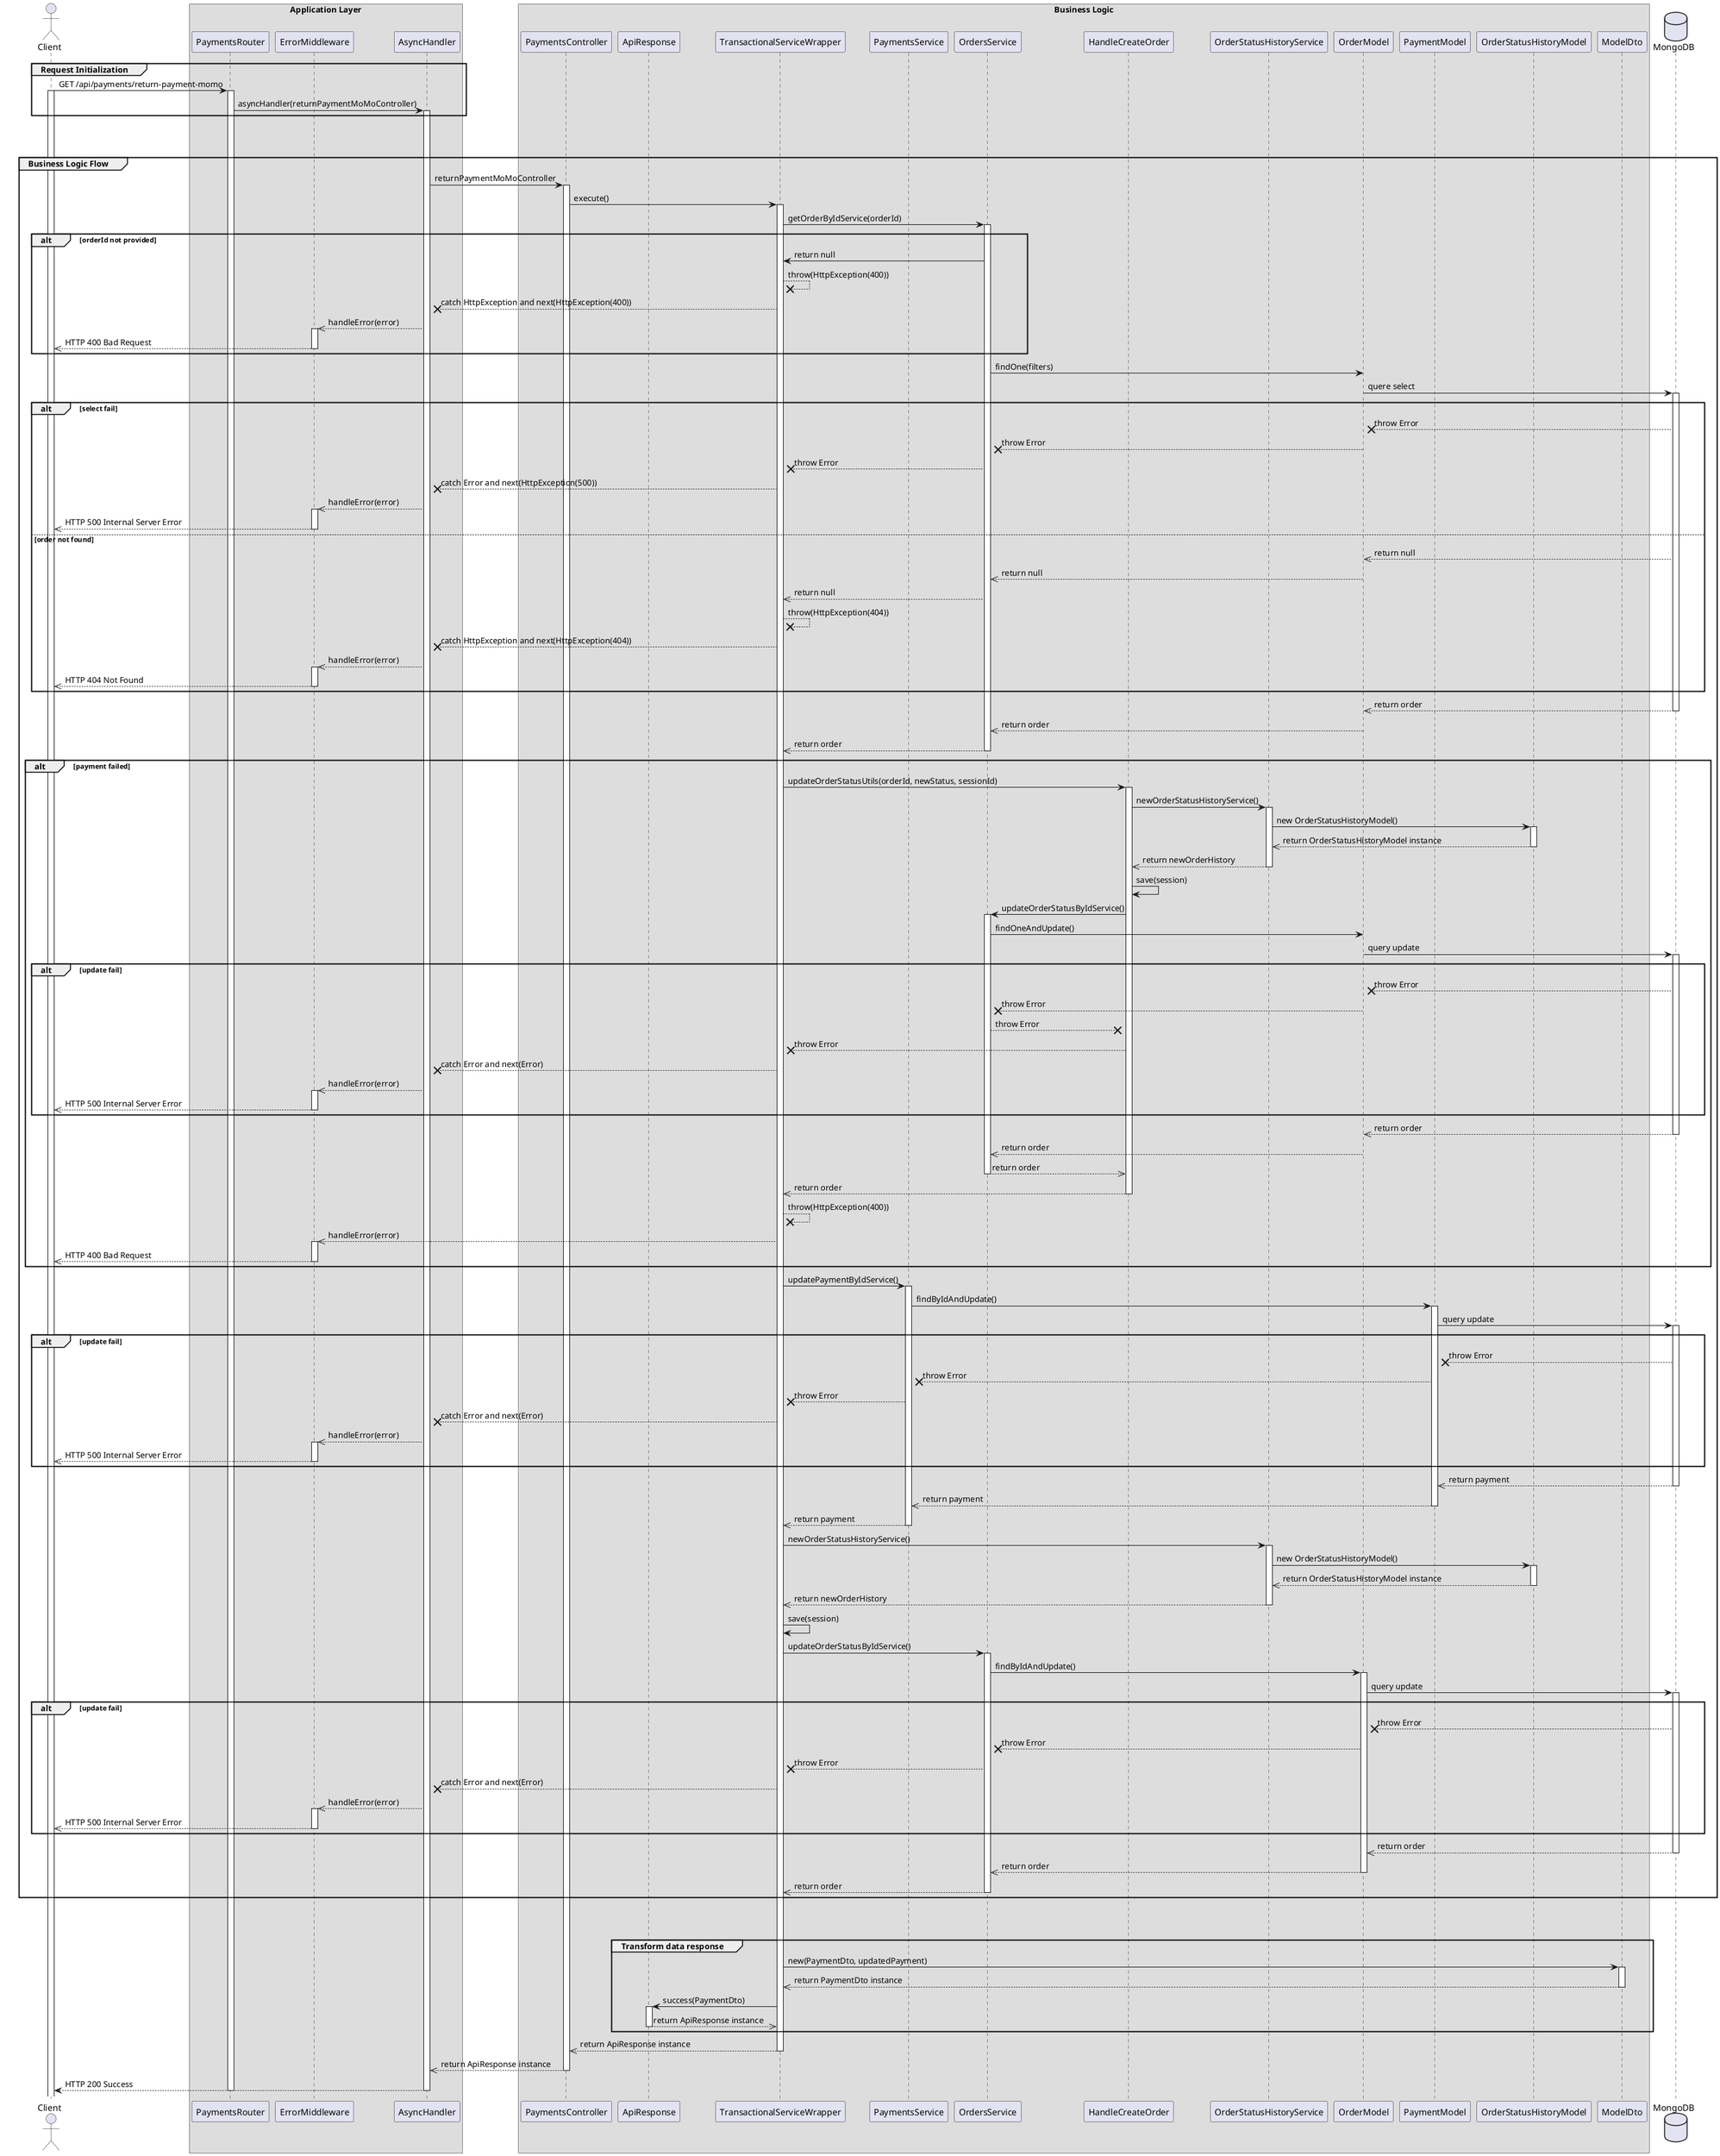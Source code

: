 @startuml Payment with momo

actor Client

box "Application Layer"
participant PaymentsRouter 
participant ErrorMiddleware 
participant AsyncHandler 
end box


box "Business Logic"
participant PaymentsController
participant ApiResponse
participant TransactionalServiceWrapper 
participant PaymentsService
participant OrdersService
participant HandleCreateOrder
participant OrderStatusHistoryService
participant OrderModel
participant PaymentModel
participant OrderStatusHistoryModel
participant ModelDto
end box

database MongoDB

' Step 1
group Request Initialization
    Client -> PaymentsRouter: GET /api/payments/return-payment-momo
    activate Client
    activate PaymentsRouter
    PaymentsRouter -> AsyncHandler: asyncHandler(returnPaymentMoMoController)
    activate AsyncHandler
end

break
break

' step 2
group Business Logic Flow
    AsyncHandler -> PaymentsController: returnPaymentMoMoController
    activate PaymentsController
    PaymentsController -> TransactionalServiceWrapper: execute()
    activate TransactionalServiceWrapper
    TransactionalServiceWrapper -> OrdersService: getOrderByIdService(orderId)
    activate OrdersService

    alt orderId not provided 
        OrdersService -> TransactionalServiceWrapper: return null
        TransactionalServiceWrapper --x TransactionalServiceWrapper: throw(HttpException(400))
        TransactionalServiceWrapper --x AsyncHandler: catch HttpException and next(HttpException(400))
        AsyncHandler -->> ErrorMiddleware: handleError(error)
        activate ErrorMiddleware
        ErrorMiddleware -->> Client: HTTP 400 Bad Request
        deactivate ErrorMiddleware
    end
    
    OrdersService -> OrderModel: findOne(filters)
    OrderModel -> MongoDB: quere select 
    activate MongoDB

    alt select fail 
        MongoDB --x OrderModel: throw Error
        OrderModel --x OrdersService: throw Error
        OrdersService --x TransactionalServiceWrapper: throw Error
        TransactionalServiceWrapper --x AsyncHandler: catch Error and next(HttpException(500))
        AsyncHandler -->> ErrorMiddleware: handleError(error) 
        activate ErrorMiddleware
        ErrorMiddleware -->> Client: HTTP 500 Internal Server Error
        deactivate ErrorMiddleware
    else order not found
        MongoDB -->> OrderModel: return null
        OrderModel -->> OrdersService: return null
        OrdersService -->> TransactionalServiceWrapper: return null
        TransactionalServiceWrapper --x TransactionalServiceWrapper: throw(HttpException(404))
        TransactionalServiceWrapper --x AsyncHandler: catch HttpException and next(HttpException(404))
        AsyncHandler -->> ErrorMiddleware: handleError(error) 
        activate ErrorMiddleware
        ErrorMiddleware -->> Client: HTTP 404 Not Found
        deactivate ErrorMiddleware
    end

    MongoDB -->> OrderModel: return order
    deactivate MongoDB
    OrderModel -->> OrdersService: return order
    deactivate OrderModel
    OrdersService -->> TransactionalServiceWrapper: return order
    deactivate OrdersService
    
    alt payment failed
        TransactionalServiceWrapper -> HandleCreateOrder: updateOrderStatusUtils(orderId, newStatus, sessionId)
        activate HandleCreateOrder
        HandleCreateOrder -> OrderStatusHistoryService: newOrderStatusHistoryService()
        activate OrderStatusHistoryService
        OrderStatusHistoryService -> OrderStatusHistoryModel: new OrderStatusHistoryModel()
        activate OrderStatusHistoryModel
        OrderStatusHistoryModel -->> OrderStatusHistoryService: return OrderStatusHistoryModel instance
        deactivate OrderStatusHistoryModel
        OrderStatusHistoryService -->> HandleCreateOrder: return newOrderHistory
        deactivate OrderStatusHistoryService
        HandleCreateOrder -> HandleCreateOrder: save(session)
        HandleCreateOrder -> OrdersService: updateOrderStatusByIdService()
        activate OrdersService
        OrdersService -> OrderModel: findOneAndUpdate()
        OrderModel -> MongoDB: query update
        activate MongoDB

        alt update fail
            MongoDB --x OrderModel: throw Error
            OrderModel --x OrdersService: throw Error
            OrdersService --x HandleCreateOrder: throw Error
            HandleCreateOrder --x TransactionalServiceWrapper: throw Error
            TransactionalServiceWrapper --x AsyncHandler: catch Error and next(Error)
            AsyncHandler -->> ErrorMiddleware: handleError(error) 
            activate ErrorMiddleware
            ErrorMiddleware -->> Client: HTTP 500 Internal Server Error
            deactivate ErrorMiddleware
        end

        MongoDB -->> OrderModel: return order
        deactivate MongoDB
        OrderModel -->> OrdersService: return order
        deactivate OrderModel
        OrdersService -->> HandleCreateOrder: return order
        deactivate OrdersService
        HandleCreateOrder -->> TransactionalServiceWrapper: return order
        deactivate HandleCreateOrder
        TransactionalServiceWrapper --x TransactionalServiceWrapper: throw(HttpException(400))
        TransactionalServiceWrapper -->> ErrorMiddleware: handleError(error)
        activate ErrorMiddleware
        ErrorMiddleware -->> Client: HTTP 400 Bad Request
        deactivate ErrorMiddleware
    end

    TransactionalServiceWrapper -> PaymentsService: updatePaymentByIdService()
    activate PaymentsService
    PaymentsService -> PaymentModel: findByIdAndUpdate()
    activate PaymentModel
    PaymentModel -> MongoDB: query update
    activate MongoDB

    alt update fail
        MongoDB --x PaymentModel: throw Error
        PaymentModel --x PaymentsService: throw Error
        PaymentsService --x TransactionalServiceWrapper: throw Error
        TransactionalServiceWrapper --x AsyncHandler: catch Error and next(Error)
        AsyncHandler -->> ErrorMiddleware: handleError(error) 
        activate ErrorMiddleware
        ErrorMiddleware -->> Client: HTTP 500 Internal Server Error
        deactivate ErrorMiddleware
    end

    MongoDB -->> PaymentModel: return payment
    deactivate MongoDB
    PaymentModel -->> PaymentsService: return payment
    deactivate PaymentModel
    PaymentsService -->> TransactionalServiceWrapper: return payment
    deactivate PaymentsService
    TransactionalServiceWrapper -> OrderStatusHistoryService: newOrderStatusHistoryService()
    activate OrderStatusHistoryService
    OrderStatusHistoryService -> OrderStatusHistoryModel: new OrderStatusHistoryModel()
    activate OrderStatusHistoryModel
    OrderStatusHistoryModel -->> OrderStatusHistoryService: return OrderStatusHistoryModel instance
    deactivate OrderStatusHistoryModel
    OrderStatusHistoryService -->> TransactionalServiceWrapper: return newOrderHistory
    deactivate OrderStatusHistoryService
    TransactionalServiceWrapper -> TransactionalServiceWrapper: save(session)
    TransactionalServiceWrapper -> OrdersService: updateOrderStatusByIdService()
    activate OrdersService
    OrdersService -> OrderModel: findByIdAndUpdate()
    activate OrderModel
    OrderModel -> MongoDB: query update
    activate MongoDB

    alt update fail
        MongoDB --x OrderModel: throw Error
        OrderModel --x OrdersService: throw Error
        OrdersService --x TransactionalServiceWrapper: throw Error
        TransactionalServiceWrapper --x AsyncHandler: catch Error and next(Error)
        AsyncHandler -->> ErrorMiddleware: handleError(error) 
        activate ErrorMiddleware
        ErrorMiddleware -->> Client: HTTP 500 Internal Server Error
        deactivate ErrorMiddleware
    end

    MongoDB -->> OrderModel: return order
    deactivate MongoDB
    OrderModel -->> OrdersService: return order
    deactivate OrderModel
    OrdersService -->> TransactionalServiceWrapper: return order
    deactivate OrdersService

end
break
break

group Transform data response
    TransactionalServiceWrapper -> ModelDto: new(PaymentDto, updatedPayment)
    activate ModelDto
    ModelDto -->> TransactionalServiceWrapper: return PaymentDto instance
    deactivate ModelDto

    TransactionalServiceWrapper -> ApiResponse: success(PaymentDto)
    activate ApiResponse
    ApiResponse -->> TransactionalServiceWrapper: return ApiResponse instance
    deactivate ApiResponse 
end
TransactionalServiceWrapper -->> PaymentsController: return ApiResponse instance
deactivate TransactionalServiceWrapper
PaymentsController -->> AsyncHandler: return ApiResponse instance
deactivate PaymentsController
AsyncHandler --> Client: HTTP 200 Success
deactivate AsyncHandler
deactivate PaymentsRouter



@enduml
